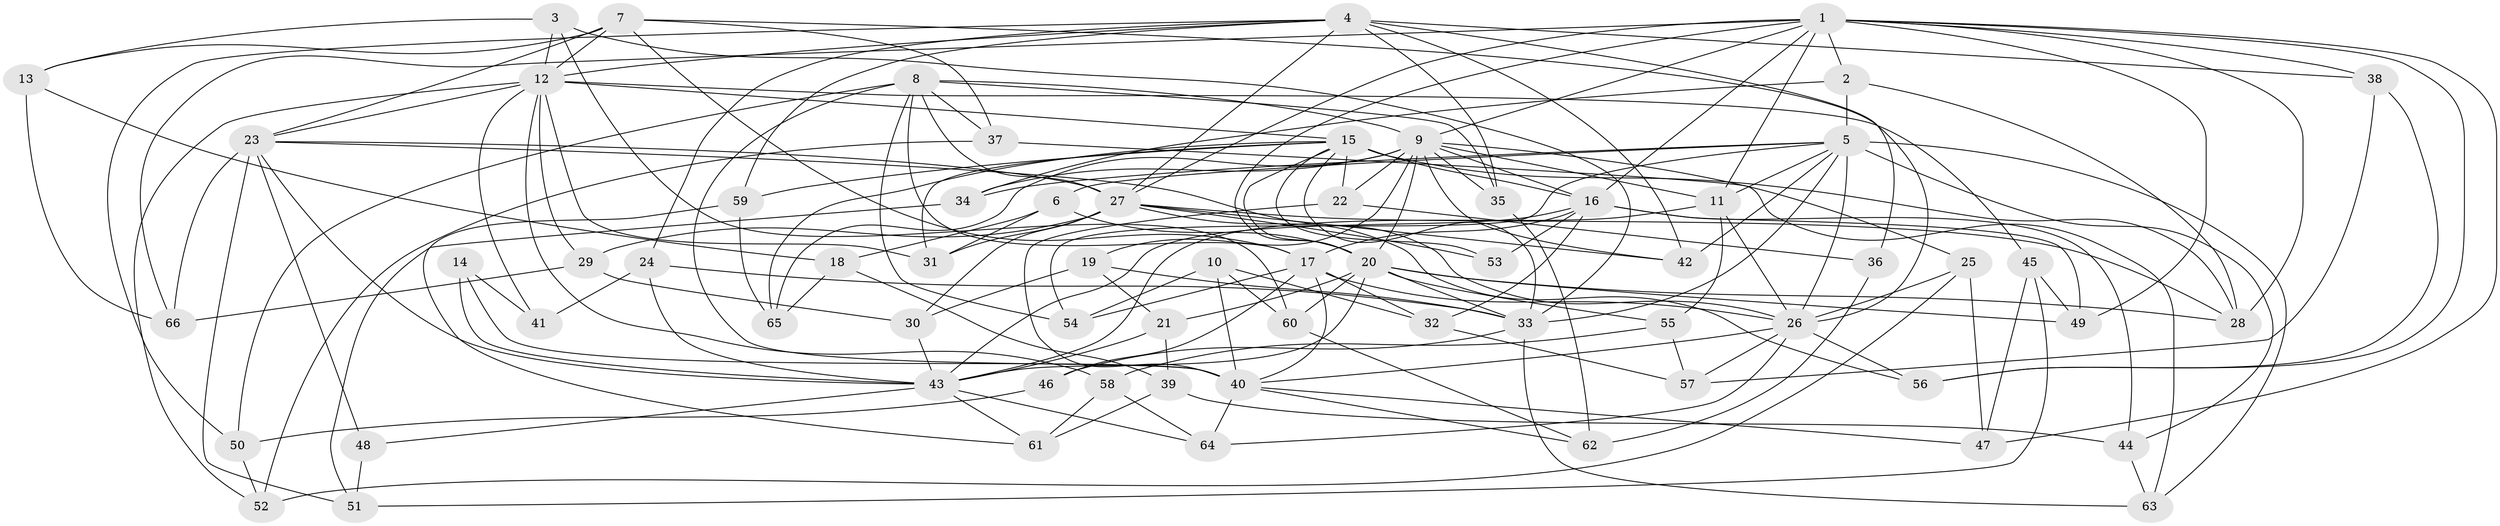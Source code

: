 // original degree distribution, {4: 1.0}
// Generated by graph-tools (version 1.1) at 2025/38/03/09/25 02:38:13]
// undirected, 66 vertices, 178 edges
graph export_dot {
graph [start="1"]
  node [color=gray90,style=filled];
  1;
  2;
  3;
  4;
  5;
  6;
  7;
  8;
  9;
  10;
  11;
  12;
  13;
  14;
  15;
  16;
  17;
  18;
  19;
  20;
  21;
  22;
  23;
  24;
  25;
  26;
  27;
  28;
  29;
  30;
  31;
  32;
  33;
  34;
  35;
  36;
  37;
  38;
  39;
  40;
  41;
  42;
  43;
  44;
  45;
  46;
  47;
  48;
  49;
  50;
  51;
  52;
  53;
  54;
  55;
  56;
  57;
  58;
  59;
  60;
  61;
  62;
  63;
  64;
  65;
  66;
  1 -- 2 [weight=1.0];
  1 -- 9 [weight=1.0];
  1 -- 11 [weight=1.0];
  1 -- 16 [weight=1.0];
  1 -- 20 [weight=1.0];
  1 -- 27 [weight=1.0];
  1 -- 28 [weight=1.0];
  1 -- 38 [weight=1.0];
  1 -- 47 [weight=1.0];
  1 -- 49 [weight=1.0];
  1 -- 56 [weight=1.0];
  1 -- 66 [weight=1.0];
  2 -- 5 [weight=1.0];
  2 -- 28 [weight=1.0];
  2 -- 34 [weight=1.0];
  3 -- 12 [weight=1.0];
  3 -- 13 [weight=1.0];
  3 -- 33 [weight=1.0];
  3 -- 60 [weight=1.0];
  4 -- 12 [weight=1.0];
  4 -- 24 [weight=1.0];
  4 -- 27 [weight=1.0];
  4 -- 35 [weight=1.0];
  4 -- 36 [weight=2.0];
  4 -- 38 [weight=1.0];
  4 -- 42 [weight=1.0];
  4 -- 50 [weight=1.0];
  4 -- 59 [weight=1.0];
  5 -- 6 [weight=1.0];
  5 -- 11 [weight=1.0];
  5 -- 26 [weight=2.0];
  5 -- 33 [weight=2.0];
  5 -- 34 [weight=1.0];
  5 -- 42 [weight=1.0];
  5 -- 44 [weight=1.0];
  5 -- 54 [weight=1.0];
  5 -- 63 [weight=1.0];
  6 -- 18 [weight=1.0];
  6 -- 20 [weight=1.0];
  6 -- 31 [weight=1.0];
  7 -- 12 [weight=1.0];
  7 -- 13 [weight=1.0];
  7 -- 17 [weight=1.0];
  7 -- 23 [weight=2.0];
  7 -- 26 [weight=2.0];
  7 -- 37 [weight=1.0];
  8 -- 9 [weight=1.0];
  8 -- 17 [weight=2.0];
  8 -- 27 [weight=1.0];
  8 -- 35 [weight=1.0];
  8 -- 37 [weight=1.0];
  8 -- 40 [weight=2.0];
  8 -- 50 [weight=1.0];
  8 -- 54 [weight=1.0];
  9 -- 11 [weight=1.0];
  9 -- 16 [weight=1.0];
  9 -- 19 [weight=1.0];
  9 -- 20 [weight=1.0];
  9 -- 22 [weight=1.0];
  9 -- 25 [weight=1.0];
  9 -- 34 [weight=1.0];
  9 -- 35 [weight=1.0];
  9 -- 42 [weight=1.0];
  9 -- 65 [weight=1.0];
  10 -- 32 [weight=1.0];
  10 -- 40 [weight=1.0];
  10 -- 54 [weight=1.0];
  10 -- 60 [weight=1.0];
  11 -- 26 [weight=1.0];
  11 -- 43 [weight=1.0];
  11 -- 55 [weight=1.0];
  12 -- 15 [weight=1.0];
  12 -- 23 [weight=1.0];
  12 -- 29 [weight=1.0];
  12 -- 31 [weight=1.0];
  12 -- 41 [weight=2.0];
  12 -- 45 [weight=1.0];
  12 -- 52 [weight=1.0];
  12 -- 58 [weight=1.0];
  13 -- 18 [weight=1.0];
  13 -- 66 [weight=1.0];
  14 -- 40 [weight=1.0];
  14 -- 41 [weight=1.0];
  14 -- 43 [weight=2.0];
  15 -- 16 [weight=1.0];
  15 -- 20 [weight=2.0];
  15 -- 22 [weight=1.0];
  15 -- 28 [weight=2.0];
  15 -- 31 [weight=1.0];
  15 -- 33 [weight=1.0];
  15 -- 53 [weight=1.0];
  15 -- 59 [weight=1.0];
  15 -- 65 [weight=1.0];
  16 -- 17 [weight=2.0];
  16 -- 32 [weight=1.0];
  16 -- 43 [weight=1.0];
  16 -- 44 [weight=1.0];
  16 -- 49 [weight=1.0];
  16 -- 53 [weight=1.0];
  17 -- 26 [weight=1.0];
  17 -- 32 [weight=1.0];
  17 -- 40 [weight=1.0];
  17 -- 46 [weight=1.0];
  17 -- 54 [weight=1.0];
  18 -- 39 [weight=1.0];
  18 -- 65 [weight=1.0];
  19 -- 21 [weight=1.0];
  19 -- 30 [weight=1.0];
  19 -- 33 [weight=1.0];
  20 -- 21 [weight=1.0];
  20 -- 28 [weight=1.0];
  20 -- 33 [weight=1.0];
  20 -- 43 [weight=1.0];
  20 -- 49 [weight=1.0];
  20 -- 55 [weight=1.0];
  20 -- 60 [weight=1.0];
  21 -- 39 [weight=1.0];
  21 -- 43 [weight=1.0];
  22 -- 36 [weight=1.0];
  22 -- 40 [weight=1.0];
  23 -- 26 [weight=1.0];
  23 -- 27 [weight=1.0];
  23 -- 43 [weight=1.0];
  23 -- 48 [weight=2.0];
  23 -- 51 [weight=1.0];
  23 -- 66 [weight=1.0];
  24 -- 33 [weight=1.0];
  24 -- 41 [weight=1.0];
  24 -- 43 [weight=1.0];
  25 -- 26 [weight=1.0];
  25 -- 47 [weight=1.0];
  25 -- 52 [weight=1.0];
  26 -- 40 [weight=1.0];
  26 -- 56 [weight=1.0];
  26 -- 57 [weight=1.0];
  26 -- 64 [weight=1.0];
  27 -- 28 [weight=1.0];
  27 -- 29 [weight=1.0];
  27 -- 30 [weight=1.0];
  27 -- 31 [weight=1.0];
  27 -- 42 [weight=1.0];
  27 -- 53 [weight=2.0];
  27 -- 56 [weight=1.0];
  29 -- 30 [weight=1.0];
  29 -- 66 [weight=1.0];
  30 -- 43 [weight=1.0];
  32 -- 57 [weight=1.0];
  33 -- 46 [weight=2.0];
  33 -- 63 [weight=1.0];
  34 -- 51 [weight=1.0];
  35 -- 62 [weight=1.0];
  36 -- 62 [weight=1.0];
  37 -- 52 [weight=1.0];
  37 -- 63 [weight=1.0];
  38 -- 56 [weight=1.0];
  38 -- 57 [weight=1.0];
  39 -- 44 [weight=1.0];
  39 -- 61 [weight=1.0];
  40 -- 47 [weight=1.0];
  40 -- 62 [weight=1.0];
  40 -- 64 [weight=1.0];
  43 -- 48 [weight=1.0];
  43 -- 61 [weight=1.0];
  43 -- 64 [weight=1.0];
  44 -- 63 [weight=1.0];
  45 -- 47 [weight=1.0];
  45 -- 49 [weight=1.0];
  45 -- 51 [weight=1.0];
  46 -- 50 [weight=1.0];
  48 -- 51 [weight=1.0];
  50 -- 52 [weight=1.0];
  55 -- 57 [weight=1.0];
  55 -- 58 [weight=1.0];
  58 -- 61 [weight=1.0];
  58 -- 64 [weight=1.0];
  59 -- 61 [weight=1.0];
  59 -- 65 [weight=1.0];
  60 -- 62 [weight=1.0];
}
